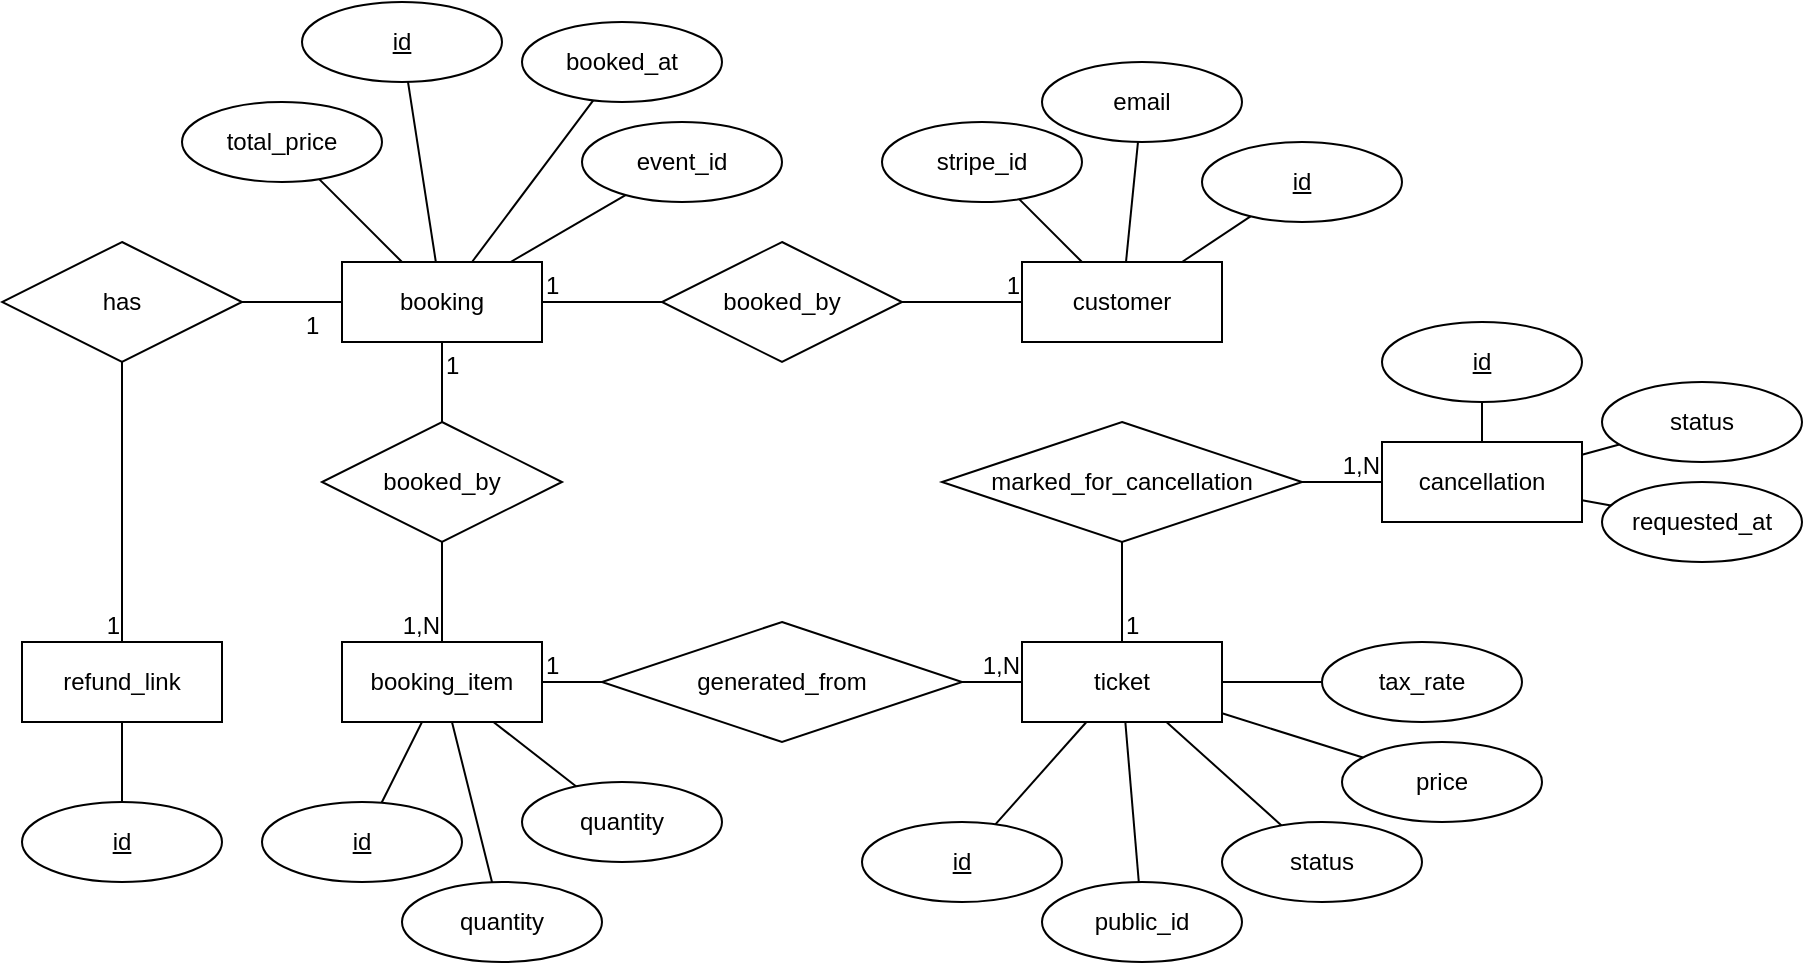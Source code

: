 <mxfile version="24.6.2" type="device">
  <diagram id="R2lEEEUBdFMjLlhIrx00" name="Page-1">
    <mxGraphModel dx="2963" dy="1066" grid="1" gridSize="10" guides="1" tooltips="1" connect="1" arrows="1" fold="1" page="1" pageScale="1" pageWidth="850" pageHeight="1100" math="0" shadow="0" extFonts="Permanent Marker^https://fonts.googleapis.com/css?family=Permanent+Marker">
      <root>
        <mxCell id="0" />
        <mxCell id="1" parent="0" />
        <mxCell id="tYp8DxYeUjotnzbZJ6wx-1" value="booking" style="whiteSpace=wrap;html=1;align=center;" vertex="1" parent="1">
          <mxGeometry x="180" y="130" width="100" height="40" as="geometry" />
        </mxCell>
        <mxCell id="tYp8DxYeUjotnzbZJ6wx-2" value="customer" style="whiteSpace=wrap;html=1;align=center;" vertex="1" parent="1">
          <mxGeometry x="520" y="130" width="100" height="40" as="geometry" />
        </mxCell>
        <mxCell id="tYp8DxYeUjotnzbZJ6wx-3" value="booking_item" style="whiteSpace=wrap;html=1;align=center;" vertex="1" parent="1">
          <mxGeometry x="180" y="320" width="100" height="40" as="geometry" />
        </mxCell>
        <mxCell id="tYp8DxYeUjotnzbZJ6wx-4" value="ticket" style="whiteSpace=wrap;html=1;align=center;" vertex="1" parent="1">
          <mxGeometry x="520" y="320" width="100" height="40" as="geometry" />
        </mxCell>
        <mxCell id="tYp8DxYeUjotnzbZJ6wx-5" value="refund_link" style="whiteSpace=wrap;html=1;align=center;" vertex="1" parent="1">
          <mxGeometry x="20" y="320" width="100" height="40" as="geometry" />
        </mxCell>
        <mxCell id="tYp8DxYeUjotnzbZJ6wx-6" value="cancellation" style="whiteSpace=wrap;html=1;align=center;" vertex="1" parent="1">
          <mxGeometry x="700" y="220" width="100" height="40" as="geometry" />
        </mxCell>
        <mxCell id="tYp8DxYeUjotnzbZJ6wx-8" value="" style="endArrow=none;html=1;rounded=0;" edge="1" parent="1" source="tYp8DxYeUjotnzbZJ6wx-7" target="tYp8DxYeUjotnzbZJ6wx-2">
          <mxGeometry relative="1" as="geometry">
            <mxPoint x="310" y="230" as="sourcePoint" />
            <mxPoint x="470" y="230" as="targetPoint" />
          </mxGeometry>
        </mxCell>
        <mxCell id="tYp8DxYeUjotnzbZJ6wx-10" value="1" style="resizable=0;html=1;whiteSpace=wrap;align=right;verticalAlign=bottom;" connectable="0" vertex="1" parent="tYp8DxYeUjotnzbZJ6wx-8">
          <mxGeometry x="1" relative="1" as="geometry" />
        </mxCell>
        <mxCell id="tYp8DxYeUjotnzbZJ6wx-11" value="" style="endArrow=none;html=1;rounded=0;" edge="1" parent="1" source="tYp8DxYeUjotnzbZJ6wx-1" target="tYp8DxYeUjotnzbZJ6wx-7">
          <mxGeometry relative="1" as="geometry">
            <mxPoint x="280" y="150" as="sourcePoint" />
            <mxPoint x="520" y="150" as="targetPoint" />
          </mxGeometry>
        </mxCell>
        <mxCell id="tYp8DxYeUjotnzbZJ6wx-12" value="1" style="resizable=0;html=1;whiteSpace=wrap;align=left;verticalAlign=bottom;" connectable="0" vertex="1" parent="tYp8DxYeUjotnzbZJ6wx-11">
          <mxGeometry x="-1" relative="1" as="geometry" />
        </mxCell>
        <mxCell id="tYp8DxYeUjotnzbZJ6wx-7" value="booked_by" style="shape=rhombus;perimeter=rhombusPerimeter;whiteSpace=wrap;html=1;align=center;" vertex="1" parent="1">
          <mxGeometry x="340" y="120" width="120" height="60" as="geometry" />
        </mxCell>
        <mxCell id="tYp8DxYeUjotnzbZJ6wx-16" value="" style="endArrow=none;html=1;rounded=0;" edge="1" parent="1" source="tYp8DxYeUjotnzbZJ6wx-56" target="tYp8DxYeUjotnzbZJ6wx-4">
          <mxGeometry relative="1" as="geometry">
            <mxPoint x="370" y="390" as="sourcePoint" />
            <mxPoint x="530" y="390" as="targetPoint" />
          </mxGeometry>
        </mxCell>
        <mxCell id="tYp8DxYeUjotnzbZJ6wx-18" value="1,N" style="resizable=0;html=1;whiteSpace=wrap;align=right;verticalAlign=bottom;" connectable="0" vertex="1" parent="tYp8DxYeUjotnzbZJ6wx-16">
          <mxGeometry x="1" relative="1" as="geometry" />
        </mxCell>
        <mxCell id="tYp8DxYeUjotnzbZJ6wx-20" value="" style="endArrow=none;html=1;rounded=0;" edge="1" parent="1" source="tYp8DxYeUjotnzbZJ6wx-36" target="tYp8DxYeUjotnzbZJ6wx-6">
          <mxGeometry relative="1" as="geometry">
            <mxPoint x="480" y="400" as="sourcePoint" />
            <mxPoint x="640" y="400" as="targetPoint" />
          </mxGeometry>
        </mxCell>
        <mxCell id="tYp8DxYeUjotnzbZJ6wx-22" value="1,N" style="resizable=0;html=1;whiteSpace=wrap;align=right;verticalAlign=bottom;" connectable="0" vertex="1" parent="tYp8DxYeUjotnzbZJ6wx-20">
          <mxGeometry x="1" relative="1" as="geometry" />
        </mxCell>
        <mxCell id="tYp8DxYeUjotnzbZJ6wx-23" value="" style="endArrow=none;html=1;rounded=0;" edge="1" parent="1" source="tYp8DxYeUjotnzbZJ6wx-15" target="tYp8DxYeUjotnzbZJ6wx-5">
          <mxGeometry relative="1" as="geometry">
            <mxPoint x="300" y="430" as="sourcePoint" />
            <mxPoint x="460" y="430" as="targetPoint" />
          </mxGeometry>
        </mxCell>
        <mxCell id="tYp8DxYeUjotnzbZJ6wx-25" value="1" style="resizable=0;html=1;whiteSpace=wrap;align=right;verticalAlign=bottom;" connectable="0" vertex="1" parent="tYp8DxYeUjotnzbZJ6wx-23">
          <mxGeometry x="1" relative="1" as="geometry" />
        </mxCell>
        <mxCell id="tYp8DxYeUjotnzbZJ6wx-26" value="" style="endArrow=none;html=1;rounded=0;" edge="1" parent="1" source="tYp8DxYeUjotnzbZJ6wx-1" target="tYp8DxYeUjotnzbZJ6wx-15">
          <mxGeometry relative="1" as="geometry">
            <mxPoint x="230" y="360" as="sourcePoint" />
            <mxPoint x="230" y="470" as="targetPoint" />
          </mxGeometry>
        </mxCell>
        <mxCell id="tYp8DxYeUjotnzbZJ6wx-27" value="1" style="resizable=0;html=1;whiteSpace=wrap;align=left;verticalAlign=bottom;" connectable="0" vertex="1" parent="tYp8DxYeUjotnzbZJ6wx-26">
          <mxGeometry x="-1" relative="1" as="geometry">
            <mxPoint x="-20" y="20" as="offset" />
          </mxGeometry>
        </mxCell>
        <mxCell id="tYp8DxYeUjotnzbZJ6wx-15" value="has" style="shape=rhombus;perimeter=rhombusPerimeter;whiteSpace=wrap;html=1;align=center;" vertex="1" parent="1">
          <mxGeometry x="10" y="120" width="120" height="60" as="geometry" />
        </mxCell>
        <mxCell id="tYp8DxYeUjotnzbZJ6wx-30" value="" style="endArrow=none;html=1;rounded=0;" edge="1" parent="1" source="tYp8DxYeUjotnzbZJ6wx-14" target="tYp8DxYeUjotnzbZJ6wx-3">
          <mxGeometry relative="1" as="geometry">
            <mxPoint x="50" y="280" as="sourcePoint" />
            <mxPoint x="210" y="280" as="targetPoint" />
          </mxGeometry>
        </mxCell>
        <mxCell id="tYp8DxYeUjotnzbZJ6wx-32" value="1,N" style="resizable=0;html=1;whiteSpace=wrap;align=right;verticalAlign=bottom;" connectable="0" vertex="1" parent="tYp8DxYeUjotnzbZJ6wx-30">
          <mxGeometry x="1" relative="1" as="geometry" />
        </mxCell>
        <mxCell id="tYp8DxYeUjotnzbZJ6wx-33" value="" style="endArrow=none;html=1;rounded=0;" edge="1" parent="1" source="tYp8DxYeUjotnzbZJ6wx-1" target="tYp8DxYeUjotnzbZJ6wx-14">
          <mxGeometry relative="1" as="geometry">
            <mxPoint x="230" y="170" as="sourcePoint" />
            <mxPoint x="230" y="320" as="targetPoint" />
          </mxGeometry>
        </mxCell>
        <mxCell id="tYp8DxYeUjotnzbZJ6wx-34" value="1" style="resizable=0;html=1;whiteSpace=wrap;align=left;verticalAlign=bottom;" connectable="0" vertex="1" parent="tYp8DxYeUjotnzbZJ6wx-33">
          <mxGeometry x="-1" relative="1" as="geometry">
            <mxPoint y="20" as="offset" />
          </mxGeometry>
        </mxCell>
        <mxCell id="tYp8DxYeUjotnzbZJ6wx-14" value="booked_by" style="shape=rhombus;perimeter=rhombusPerimeter;whiteSpace=wrap;html=1;align=center;" vertex="1" parent="1">
          <mxGeometry x="170" y="210" width="120" height="60" as="geometry" />
        </mxCell>
        <mxCell id="tYp8DxYeUjotnzbZJ6wx-37" value="" style="endArrow=none;html=1;rounded=0;" edge="1" parent="1" source="tYp8DxYeUjotnzbZJ6wx-4" target="tYp8DxYeUjotnzbZJ6wx-36">
          <mxGeometry relative="1" as="geometry">
            <mxPoint x="570" y="360" as="sourcePoint" />
            <mxPoint x="570" y="520" as="targetPoint" />
          </mxGeometry>
        </mxCell>
        <mxCell id="tYp8DxYeUjotnzbZJ6wx-38" value="1" style="resizable=0;html=1;whiteSpace=wrap;align=left;verticalAlign=bottom;" connectable="0" vertex="1" parent="tYp8DxYeUjotnzbZJ6wx-37">
          <mxGeometry x="-1" relative="1" as="geometry">
            <mxPoint as="offset" />
          </mxGeometry>
        </mxCell>
        <mxCell id="tYp8DxYeUjotnzbZJ6wx-36" value="marked_for_cancellation" style="shape=rhombus;perimeter=rhombusPerimeter;whiteSpace=wrap;html=1;align=center;" vertex="1" parent="1">
          <mxGeometry x="480" y="210" width="180" height="60" as="geometry" />
        </mxCell>
        <mxCell id="tYp8DxYeUjotnzbZJ6wx-40" value="id" style="ellipse;whiteSpace=wrap;html=1;align=center;fontStyle=4;" vertex="1" parent="1">
          <mxGeometry x="160" width="100" height="40" as="geometry" />
        </mxCell>
        <mxCell id="tYp8DxYeUjotnzbZJ6wx-41" value="id" style="ellipse;whiteSpace=wrap;html=1;align=center;fontStyle=4;" vertex="1" parent="1">
          <mxGeometry x="610" y="70" width="100" height="40" as="geometry" />
        </mxCell>
        <mxCell id="tYp8DxYeUjotnzbZJ6wx-42" value="id" style="ellipse;whiteSpace=wrap;html=1;align=center;fontStyle=4;" vertex="1" parent="1">
          <mxGeometry x="700" y="160" width="100" height="40" as="geometry" />
        </mxCell>
        <mxCell id="tYp8DxYeUjotnzbZJ6wx-43" value="id" style="ellipse;whiteSpace=wrap;html=1;align=center;fontStyle=4;" vertex="1" parent="1">
          <mxGeometry x="440" y="410" width="100" height="40" as="geometry" />
        </mxCell>
        <mxCell id="tYp8DxYeUjotnzbZJ6wx-44" value="id" style="ellipse;whiteSpace=wrap;html=1;align=center;fontStyle=4;" vertex="1" parent="1">
          <mxGeometry x="140" y="400" width="100" height="40" as="geometry" />
        </mxCell>
        <mxCell id="tYp8DxYeUjotnzbZJ6wx-45" value="id" style="ellipse;whiteSpace=wrap;html=1;align=center;fontStyle=4;" vertex="1" parent="1">
          <mxGeometry x="20" y="400" width="100" height="40" as="geometry" />
        </mxCell>
        <mxCell id="tYp8DxYeUjotnzbZJ6wx-46" value="booked_at" style="ellipse;whiteSpace=wrap;html=1;align=center;" vertex="1" parent="1">
          <mxGeometry x="270" y="10" width="100" height="40" as="geometry" />
        </mxCell>
        <mxCell id="tYp8DxYeUjotnzbZJ6wx-47" value="event_id" style="ellipse;whiteSpace=wrap;html=1;align=center;" vertex="1" parent="1">
          <mxGeometry x="300" y="60" width="100" height="40" as="geometry" />
        </mxCell>
        <mxCell id="tYp8DxYeUjotnzbZJ6wx-48" value="" style="endArrow=none;html=1;rounded=0;" edge="1" parent="1" source="tYp8DxYeUjotnzbZJ6wx-40" target="tYp8DxYeUjotnzbZJ6wx-1">
          <mxGeometry relative="1" as="geometry">
            <mxPoint x="60" y="50" as="sourcePoint" />
            <mxPoint x="220" y="50" as="targetPoint" />
          </mxGeometry>
        </mxCell>
        <mxCell id="tYp8DxYeUjotnzbZJ6wx-49" value="" style="endArrow=none;html=1;rounded=0;" edge="1" parent="1" source="tYp8DxYeUjotnzbZJ6wx-47" target="tYp8DxYeUjotnzbZJ6wx-1">
          <mxGeometry relative="1" as="geometry">
            <mxPoint x="60" y="60" as="sourcePoint" />
            <mxPoint x="220" y="60" as="targetPoint" />
          </mxGeometry>
        </mxCell>
        <mxCell id="tYp8DxYeUjotnzbZJ6wx-50" value="" style="endArrow=none;html=1;rounded=0;" edge="1" parent="1" source="tYp8DxYeUjotnzbZJ6wx-46" target="tYp8DxYeUjotnzbZJ6wx-1">
          <mxGeometry relative="1" as="geometry">
            <mxPoint x="50" y="90" as="sourcePoint" />
            <mxPoint x="210" y="90" as="targetPoint" />
          </mxGeometry>
        </mxCell>
        <mxCell id="tYp8DxYeUjotnzbZJ6wx-51" value="total_price" style="ellipse;whiteSpace=wrap;html=1;align=center;" vertex="1" parent="1">
          <mxGeometry x="100" y="50" width="100" height="40" as="geometry" />
        </mxCell>
        <mxCell id="tYp8DxYeUjotnzbZJ6wx-52" value="" style="endArrow=none;html=1;rounded=0;" edge="1" parent="1" source="tYp8DxYeUjotnzbZJ6wx-51" target="tYp8DxYeUjotnzbZJ6wx-1">
          <mxGeometry relative="1" as="geometry">
            <mxPoint x="40" y="70" as="sourcePoint" />
            <mxPoint x="200" y="70" as="targetPoint" />
          </mxGeometry>
        </mxCell>
        <mxCell id="tYp8DxYeUjotnzbZJ6wx-53" value="quantity" style="ellipse;whiteSpace=wrap;html=1;align=center;" vertex="1" parent="1">
          <mxGeometry x="210" y="440" width="100" height="40" as="geometry" />
        </mxCell>
        <mxCell id="tYp8DxYeUjotnzbZJ6wx-54" value="" style="endArrow=none;html=1;rounded=0;" edge="1" parent="1" source="tYp8DxYeUjotnzbZJ6wx-3" target="tYp8DxYeUjotnzbZJ6wx-53">
          <mxGeometry relative="1" as="geometry">
            <mxPoint x="290" y="450" as="sourcePoint" />
            <mxPoint x="450" y="450" as="targetPoint" />
          </mxGeometry>
        </mxCell>
        <mxCell id="tYp8DxYeUjotnzbZJ6wx-55" value="" style="endArrow=none;html=1;rounded=0;" edge="1" parent="1" source="tYp8DxYeUjotnzbZJ6wx-3" target="tYp8DxYeUjotnzbZJ6wx-44">
          <mxGeometry relative="1" as="geometry">
            <mxPoint x="258" y="370" as="sourcePoint" />
            <mxPoint x="294" y="411" as="targetPoint" />
          </mxGeometry>
        </mxCell>
        <mxCell id="tYp8DxYeUjotnzbZJ6wx-57" value="" style="endArrow=none;html=1;rounded=0;" edge="1" parent="1" source="tYp8DxYeUjotnzbZJ6wx-3" target="tYp8DxYeUjotnzbZJ6wx-56">
          <mxGeometry relative="1" as="geometry">
            <mxPoint x="280" y="340" as="sourcePoint" />
            <mxPoint x="520" y="340" as="targetPoint" />
          </mxGeometry>
        </mxCell>
        <mxCell id="tYp8DxYeUjotnzbZJ6wx-58" value="1" style="resizable=0;html=1;whiteSpace=wrap;align=left;verticalAlign=bottom;" connectable="0" vertex="1" parent="tYp8DxYeUjotnzbZJ6wx-57">
          <mxGeometry x="-1" relative="1" as="geometry" />
        </mxCell>
        <mxCell id="tYp8DxYeUjotnzbZJ6wx-56" value="generated_from" style="shape=rhombus;perimeter=rhombusPerimeter;whiteSpace=wrap;html=1;align=center;" vertex="1" parent="1">
          <mxGeometry x="310" y="310" width="180" height="60" as="geometry" />
        </mxCell>
        <mxCell id="tYp8DxYeUjotnzbZJ6wx-60" value="" style="endArrow=none;html=1;rounded=0;" edge="1" parent="1" source="tYp8DxYeUjotnzbZJ6wx-5" target="tYp8DxYeUjotnzbZJ6wx-45">
          <mxGeometry relative="1" as="geometry">
            <mxPoint x="-40" y="380" as="sourcePoint" />
            <mxPoint x="120" y="380" as="targetPoint" />
          </mxGeometry>
        </mxCell>
        <mxCell id="tYp8DxYeUjotnzbZJ6wx-61" value="stripe_id" style="ellipse;whiteSpace=wrap;html=1;align=center;" vertex="1" parent="1">
          <mxGeometry x="450" y="60" width="100" height="40" as="geometry" />
        </mxCell>
        <mxCell id="tYp8DxYeUjotnzbZJ6wx-62" value="email" style="ellipse;whiteSpace=wrap;html=1;align=center;" vertex="1" parent="1">
          <mxGeometry x="530" y="30" width="100" height="40" as="geometry" />
        </mxCell>
        <mxCell id="tYp8DxYeUjotnzbZJ6wx-63" value="" style="endArrow=none;html=1;rounded=0;" edge="1" parent="1" source="tYp8DxYeUjotnzbZJ6wx-61" target="tYp8DxYeUjotnzbZJ6wx-2">
          <mxGeometry relative="1" as="geometry">
            <mxPoint x="480" y="170" as="sourcePoint" />
            <mxPoint x="640" y="170" as="targetPoint" />
          </mxGeometry>
        </mxCell>
        <mxCell id="tYp8DxYeUjotnzbZJ6wx-64" value="" style="endArrow=none;html=1;rounded=0;" edge="1" parent="1" source="tYp8DxYeUjotnzbZJ6wx-62" target="tYp8DxYeUjotnzbZJ6wx-2">
          <mxGeometry relative="1" as="geometry">
            <mxPoint x="370" y="210" as="sourcePoint" />
            <mxPoint x="530" y="210" as="targetPoint" />
          </mxGeometry>
        </mxCell>
        <mxCell id="tYp8DxYeUjotnzbZJ6wx-65" value="" style="endArrow=none;html=1;rounded=0;" edge="1" parent="1" source="tYp8DxYeUjotnzbZJ6wx-41" target="tYp8DxYeUjotnzbZJ6wx-2">
          <mxGeometry relative="1" as="geometry">
            <mxPoint x="420" y="200" as="sourcePoint" />
            <mxPoint x="580" y="200" as="targetPoint" />
          </mxGeometry>
        </mxCell>
        <mxCell id="tYp8DxYeUjotnzbZJ6wx-66" value="status" style="ellipse;whiteSpace=wrap;html=1;align=center;" vertex="1" parent="1">
          <mxGeometry x="810" y="190" width="100" height="40" as="geometry" />
        </mxCell>
        <mxCell id="tYp8DxYeUjotnzbZJ6wx-67" value="requested_at" style="ellipse;whiteSpace=wrap;html=1;align=center;" vertex="1" parent="1">
          <mxGeometry x="810" y="240" width="100" height="40" as="geometry" />
        </mxCell>
        <mxCell id="tYp8DxYeUjotnzbZJ6wx-68" value="" style="endArrow=none;html=1;rounded=0;" edge="1" parent="1" source="tYp8DxYeUjotnzbZJ6wx-6" target="tYp8DxYeUjotnzbZJ6wx-42">
          <mxGeometry relative="1" as="geometry">
            <mxPoint x="770" y="280" as="sourcePoint" />
            <mxPoint x="930" y="280" as="targetPoint" />
          </mxGeometry>
        </mxCell>
        <mxCell id="tYp8DxYeUjotnzbZJ6wx-69" value="" style="endArrow=none;html=1;rounded=0;" edge="1" parent="1" source="tYp8DxYeUjotnzbZJ6wx-6" target="tYp8DxYeUjotnzbZJ6wx-66">
          <mxGeometry relative="1" as="geometry">
            <mxPoint x="710" y="330" as="sourcePoint" />
            <mxPoint x="870" y="330" as="targetPoint" />
          </mxGeometry>
        </mxCell>
        <mxCell id="tYp8DxYeUjotnzbZJ6wx-70" value="" style="endArrow=none;html=1;rounded=0;" edge="1" parent="1" source="tYp8DxYeUjotnzbZJ6wx-6" target="tYp8DxYeUjotnzbZJ6wx-67">
          <mxGeometry relative="1" as="geometry">
            <mxPoint x="710" y="360" as="sourcePoint" />
            <mxPoint x="870" y="360" as="targetPoint" />
          </mxGeometry>
        </mxCell>
        <mxCell id="tYp8DxYeUjotnzbZJ6wx-71" value="public_id" style="ellipse;whiteSpace=wrap;html=1;align=center;" vertex="1" parent="1">
          <mxGeometry x="530" y="440" width="100" height="40" as="geometry" />
        </mxCell>
        <mxCell id="tYp8DxYeUjotnzbZJ6wx-72" value="status" style="ellipse;whiteSpace=wrap;html=1;align=center;" vertex="1" parent="1">
          <mxGeometry x="620" y="410" width="100" height="40" as="geometry" />
        </mxCell>
        <mxCell id="tYp8DxYeUjotnzbZJ6wx-73" value="price" style="ellipse;whiteSpace=wrap;html=1;align=center;" vertex="1" parent="1">
          <mxGeometry x="680" y="370" width="100" height="40" as="geometry" />
        </mxCell>
        <mxCell id="tYp8DxYeUjotnzbZJ6wx-74" value="tax_rate" style="ellipse;whiteSpace=wrap;html=1;align=center;" vertex="1" parent="1">
          <mxGeometry x="670" y="320" width="100" height="40" as="geometry" />
        </mxCell>
        <mxCell id="tYp8DxYeUjotnzbZJ6wx-75" value="" style="endArrow=none;html=1;rounded=0;" edge="1" parent="1" source="tYp8DxYeUjotnzbZJ6wx-43" target="tYp8DxYeUjotnzbZJ6wx-4">
          <mxGeometry relative="1" as="geometry">
            <mxPoint x="370" y="510" as="sourcePoint" />
            <mxPoint x="530" y="510" as="targetPoint" />
          </mxGeometry>
        </mxCell>
        <mxCell id="tYp8DxYeUjotnzbZJ6wx-76" value="" style="endArrow=none;html=1;rounded=0;" edge="1" parent="1" source="tYp8DxYeUjotnzbZJ6wx-71" target="tYp8DxYeUjotnzbZJ6wx-4">
          <mxGeometry relative="1" as="geometry">
            <mxPoint x="390" y="520" as="sourcePoint" />
            <mxPoint x="590" y="370" as="targetPoint" />
          </mxGeometry>
        </mxCell>
        <mxCell id="tYp8DxYeUjotnzbZJ6wx-77" value="" style="endArrow=none;html=1;rounded=0;" edge="1" parent="1" source="tYp8DxYeUjotnzbZJ6wx-72" target="tYp8DxYeUjotnzbZJ6wx-4">
          <mxGeometry relative="1" as="geometry">
            <mxPoint x="588" y="450" as="sourcePoint" />
            <mxPoint x="582" y="370" as="targetPoint" />
          </mxGeometry>
        </mxCell>
        <mxCell id="tYp8DxYeUjotnzbZJ6wx-78" value="" style="endArrow=none;html=1;rounded=0;" edge="1" parent="1" source="tYp8DxYeUjotnzbZJ6wx-73" target="tYp8DxYeUjotnzbZJ6wx-4">
          <mxGeometry relative="1" as="geometry">
            <mxPoint x="660" y="422" as="sourcePoint" />
            <mxPoint x="602" y="370" as="targetPoint" />
          </mxGeometry>
        </mxCell>
        <mxCell id="tYp8DxYeUjotnzbZJ6wx-79" value="" style="endArrow=none;html=1;rounded=0;" edge="1" parent="1" source="tYp8DxYeUjotnzbZJ6wx-74" target="tYp8DxYeUjotnzbZJ6wx-4">
          <mxGeometry relative="1" as="geometry">
            <mxPoint x="700" y="388" as="sourcePoint" />
            <mxPoint x="630" y="366" as="targetPoint" />
          </mxGeometry>
        </mxCell>
        <mxCell id="tYp8DxYeUjotnzbZJ6wx-80" value="quantity" style="ellipse;whiteSpace=wrap;html=1;align=center;" vertex="1" parent="1">
          <mxGeometry x="270" y="390" width="100" height="40" as="geometry" />
        </mxCell>
        <mxCell id="tYp8DxYeUjotnzbZJ6wx-81" value="" style="endArrow=none;html=1;rounded=0;" edge="1" parent="1" source="tYp8DxYeUjotnzbZJ6wx-3" target="tYp8DxYeUjotnzbZJ6wx-80">
          <mxGeometry relative="1" as="geometry">
            <mxPoint x="245" y="370" as="sourcePoint" />
            <mxPoint x="265" y="450" as="targetPoint" />
          </mxGeometry>
        </mxCell>
      </root>
    </mxGraphModel>
  </diagram>
</mxfile>
